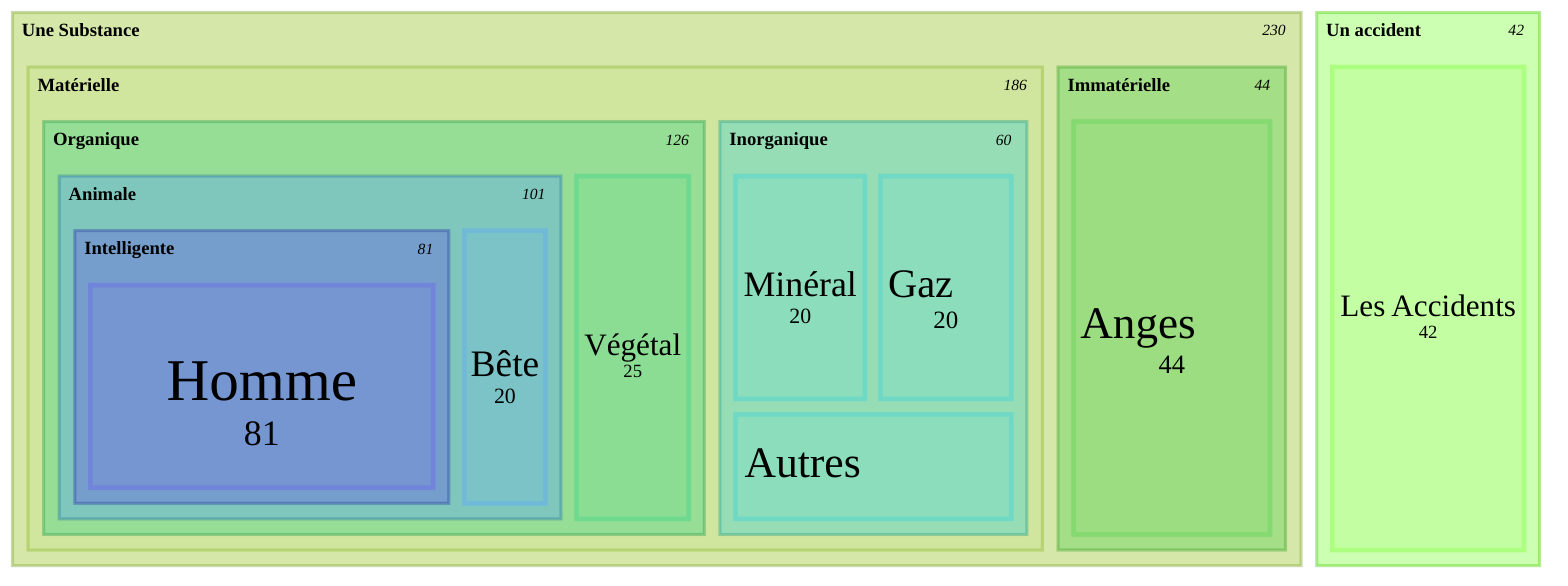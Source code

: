 ---
config:
  theme: forest
  fontFamily: verdana
---
treemap-beta
"Une Substance"
    "Matérielle"
      "Organique"
        "Animale"
          "Intelligente"
            "Homme":81
          "Bête":20
        "Végétal":25
      "Inorganique"
        "Minéral":20
        "Gaz     ":20
        "Autres             ":20
    "Immatérielle"
      "Anges      ": 44
"Un accident "
  "Les Accidents": 42